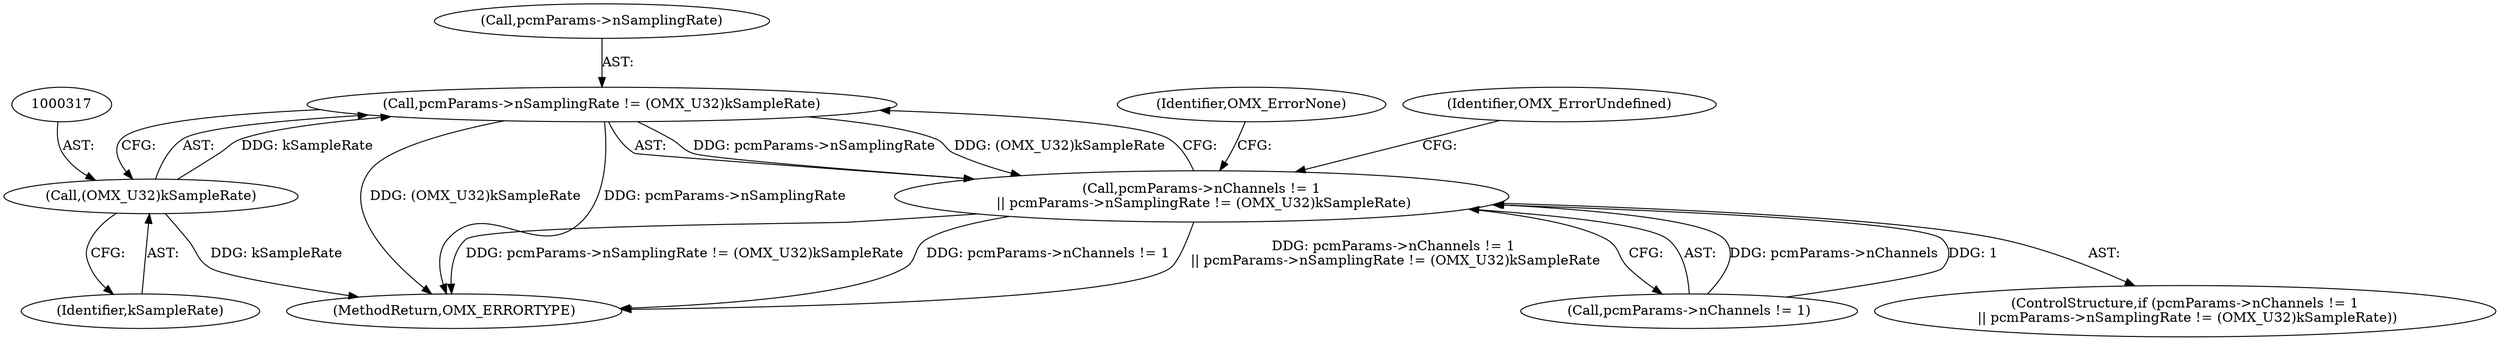 digraph "0_Android_295c883fe3105b19bcd0f9e07d54c6b589fc5bff_9@pointer" {
"1000312" [label="(Call,pcmParams->nSamplingRate != (OMX_U32)kSampleRate)"];
"1000316" [label="(Call,(OMX_U32)kSampleRate)"];
"1000306" [label="(Call,pcmParams->nChannels != 1\n || pcmParams->nSamplingRate != (OMX_U32)kSampleRate)"];
"1000318" [label="(Identifier,kSampleRate)"];
"1000307" [label="(Call,pcmParams->nChannels != 1)"];
"1000316" [label="(Call,(OMX_U32)kSampleRate)"];
"1000306" [label="(Call,pcmParams->nChannels != 1\n || pcmParams->nSamplingRate != (OMX_U32)kSampleRate)"];
"1000323" [label="(Identifier,OMX_ErrorNone)"];
"1000321" [label="(Identifier,OMX_ErrorUndefined)"];
"1000313" [label="(Call,pcmParams->nSamplingRate)"];
"1000329" [label="(MethodReturn,OMX_ERRORTYPE)"];
"1000305" [label="(ControlStructure,if (pcmParams->nChannels != 1\n || pcmParams->nSamplingRate != (OMX_U32)kSampleRate))"];
"1000312" [label="(Call,pcmParams->nSamplingRate != (OMX_U32)kSampleRate)"];
"1000312" -> "1000306"  [label="AST: "];
"1000312" -> "1000316"  [label="CFG: "];
"1000313" -> "1000312"  [label="AST: "];
"1000316" -> "1000312"  [label="AST: "];
"1000306" -> "1000312"  [label="CFG: "];
"1000312" -> "1000329"  [label="DDG: (OMX_U32)kSampleRate"];
"1000312" -> "1000329"  [label="DDG: pcmParams->nSamplingRate"];
"1000312" -> "1000306"  [label="DDG: pcmParams->nSamplingRate"];
"1000312" -> "1000306"  [label="DDG: (OMX_U32)kSampleRate"];
"1000316" -> "1000312"  [label="DDG: kSampleRate"];
"1000316" -> "1000318"  [label="CFG: "];
"1000317" -> "1000316"  [label="AST: "];
"1000318" -> "1000316"  [label="AST: "];
"1000316" -> "1000329"  [label="DDG: kSampleRate"];
"1000306" -> "1000305"  [label="AST: "];
"1000306" -> "1000307"  [label="CFG: "];
"1000307" -> "1000306"  [label="AST: "];
"1000321" -> "1000306"  [label="CFG: "];
"1000323" -> "1000306"  [label="CFG: "];
"1000306" -> "1000329"  [label="DDG: pcmParams->nSamplingRate != (OMX_U32)kSampleRate"];
"1000306" -> "1000329"  [label="DDG: pcmParams->nChannels != 1"];
"1000306" -> "1000329"  [label="DDG: pcmParams->nChannels != 1\n || pcmParams->nSamplingRate != (OMX_U32)kSampleRate"];
"1000307" -> "1000306"  [label="DDG: pcmParams->nChannels"];
"1000307" -> "1000306"  [label="DDG: 1"];
}
